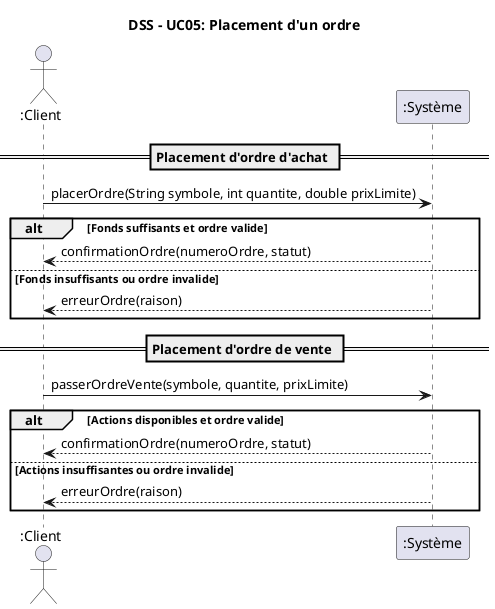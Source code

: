 @startuml dss_uc05
title DSS - UC05: Placement d'un ordre

actor ":Client" as Client
participant ":Système" as System

== Placement d'ordre d'achat ==
Client -> System : placerOrdre(String symbole, int quantite, double prixLimite)
alt Fonds suffisants et ordre valide
    System --> Client : confirmationOrdre(numeroOrdre, statut)
else Fonds insuffisants ou ordre invalide
    System --> Client : erreurOrdre(raison)
end

== Placement d'ordre de vente ==
Client -> System : passerOrdreVente(symbole, quantite, prixLimite)
alt Actions disponibles et ordre valide
    System --> Client : confirmationOrdre(numeroOrdre, statut)
else Actions insuffisantes ou ordre invalide
    System --> Client : erreurOrdre(raison)
end

@enduml